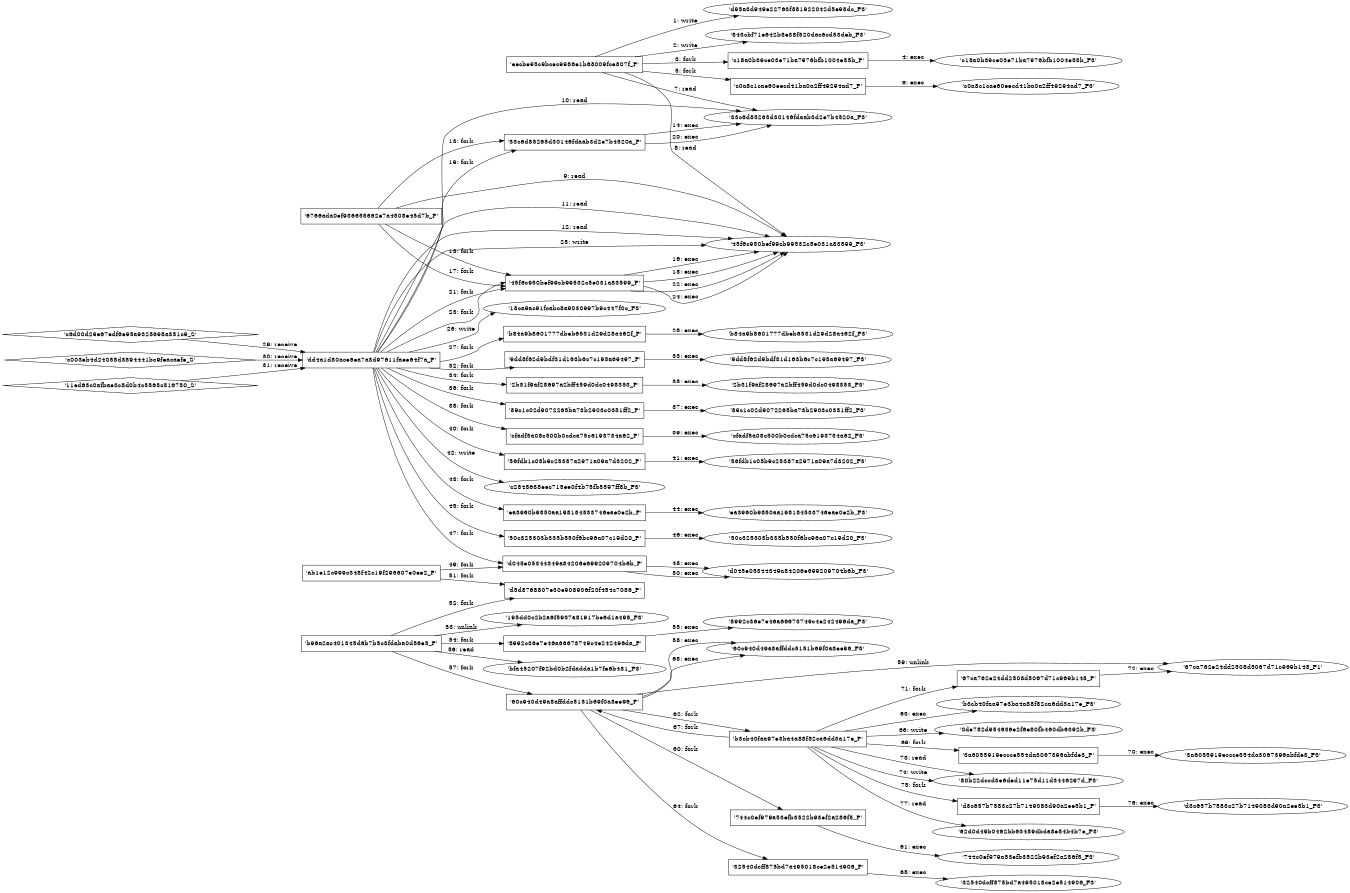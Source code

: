 digraph "D:\Learning\Paper\apt\基于CTI的攻击预警\Dataset\攻击图\ASGfromALLCTI\Threat Roundup for April 19 to April 26.dot" {
rankdir="LR"
size="9"
fixedsize="false"
splines="true"
nodesep=0.3
ranksep=0
fontsize=10
overlap="scalexy"
engine= "neato"
	"'d95a3d949e22763f881922042d5e98dc_F3'" [node_type=file shape=ellipse]
	"'eecbe95c9bcec9986e1b68009fce807f_P'" [node_type=Process shape=box]
	"'eecbe95c9bcec9986e1b68009fce807f_P'" -> "'d95a3d949e22763f881922042d5e98dc_F3'" [label="1: write"]
	"'843cbf71e642b8e38f520dac6cd53deb_F3'" [node_type=file shape=ellipse]
	"'eecbe95c9bcec9986e1b68009fce807f_P'" [node_type=Process shape=box]
	"'eecbe95c9bcec9986e1b68009fce807f_P'" -> "'843cbf71e642b8e38f520dac6cd53deb_F3'" [label="2: write"]
	"'eecbe95c9bcec9986e1b68009fce807f_P'" [node_type=Process shape=box]
	"'c18a0b39ce03e71ba7976bfb1004e55b_P'" [node_type=Process shape=box]
	"'eecbe95c9bcec9986e1b68009fce807f_P'" -> "'c18a0b39ce03e71ba7976bfb1004e55b_P'" [label="3: fork"]
	"'c18a0b39ce03e71ba7976bfb1004e55b_P'" [node_type=Process shape=box]
	"'c18a0b39ce03e71ba7976bfb1004e55b_F3'" [node_type=File shape=ellipse]
	"'c18a0b39ce03e71ba7976bfb1004e55b_P'" -> "'c18a0b39ce03e71ba7976bfb1004e55b_F3'" [label="4: exec"]
	"'eecbe95c9bcec9986e1b68009fce807f_P'" [node_type=Process shape=box]
	"'c0a8c1cae60eecd41ba0a2ff49294ad7_P'" [node_type=Process shape=box]
	"'eecbe95c9bcec9986e1b68009fce807f_P'" -> "'c0a8c1cae60eecd41ba0a2ff49294ad7_P'" [label="5: fork"]
	"'c0a8c1cae60eecd41ba0a2ff49294ad7_P'" [node_type=Process shape=box]
	"'c0a8c1cae60eecd41ba0a2ff49294ad7_F3'" [node_type=File shape=ellipse]
	"'c0a8c1cae60eecd41ba0a2ff49294ad7_P'" -> "'c0a8c1cae60eecd41ba0a2ff49294ad7_F3'" [label="6: exec"]
	"'33c6d85265d30146fdaab3d2e7b4520a_F3'" [node_type=file shape=ellipse]
	"'eecbe95c9bcec9986e1b68009fce807f_P'" [node_type=Process shape=box]
	"'eecbe95c9bcec9986e1b68009fce807f_P'" -> "'33c6d85265d30146fdaab3d2e7b4520a_F3'" [label="7: read"]
	"'45f6c950bef99cb99532c5e031a83599_F3'" [node_type=file shape=ellipse]
	"'eecbe95c9bcec9986e1b68009fce807f_P'" [node_type=Process shape=box]
	"'eecbe95c9bcec9986e1b68009fce807f_P'" -> "'45f6c950bef99cb99532c5e031a83599_F3'" [label="8: read"]
	"'45f6c950bef99cb99532c5e031a83599_F3'" [node_type=file shape=ellipse]
	"'6766ada0ef936655662e7a4508e45d7b_P'" [node_type=Process shape=box]
	"'6766ada0ef936655662e7a4508e45d7b_P'" -> "'45f6c950bef99cb99532c5e031a83599_F3'" [label="9: read"]
	"'33c6d85265d30146fdaab3d2e7b4520a_F3'" [node_type=file shape=ellipse]
	"'dd4a1d80ace6ea7a3d97611faee64f7a_P'" [node_type=Process shape=box]
	"'dd4a1d80ace6ea7a3d97611faee64f7a_P'" -> "'33c6d85265d30146fdaab3d2e7b4520a_F3'" [label="10: read"]
	"'45f6c950bef99cb99532c5e031a83599_F3'" [node_type=file shape=ellipse]
	"'dd4a1d80ace6ea7a3d97611faee64f7a_P'" [node_type=Process shape=box]
	"'dd4a1d80ace6ea7a3d97611faee64f7a_P'" -> "'45f6c950bef99cb99532c5e031a83599_F3'" [label="11: read"]
	"'45f6c950bef99cb99532c5e031a83599_F3'" [node_type=file shape=ellipse]
	"'dd4a1d80ace6ea7a3d97611faee64f7a_P'" [node_type=Process shape=box]
	"'dd4a1d80ace6ea7a3d97611faee64f7a_P'" -> "'45f6c950bef99cb99532c5e031a83599_F3'" [label="12: read"]
	"'6766ada0ef936655662e7a4508e45d7b_P'" [node_type=Process shape=box]
	"'33c6d85265d30146fdaab3d2e7b4520a_P'" [node_type=Process shape=box]
	"'6766ada0ef936655662e7a4508e45d7b_P'" -> "'33c6d85265d30146fdaab3d2e7b4520a_P'" [label="13: fork"]
	"'33c6d85265d30146fdaab3d2e7b4520a_P'" [node_type=Process shape=box]
	"'33c6d85265d30146fdaab3d2e7b4520a_F3'" [node_type=File shape=ellipse]
	"'33c6d85265d30146fdaab3d2e7b4520a_P'" -> "'33c6d85265d30146fdaab3d2e7b4520a_F3'" [label="14: exec"]
	"'6766ada0ef936655662e7a4508e45d7b_P'" [node_type=Process shape=box]
	"'45f6c950bef99cb99532c5e031a83599_P'" [node_type=Process shape=box]
	"'6766ada0ef936655662e7a4508e45d7b_P'" -> "'45f6c950bef99cb99532c5e031a83599_P'" [label="15: fork"]
	"'45f6c950bef99cb99532c5e031a83599_P'" [node_type=Process shape=box]
	"'45f6c950bef99cb99532c5e031a83599_F3'" [node_type=File shape=ellipse]
	"'45f6c950bef99cb99532c5e031a83599_P'" -> "'45f6c950bef99cb99532c5e031a83599_F3'" [label="16: exec"]
	"'6766ada0ef936655662e7a4508e45d7b_P'" [node_type=Process shape=box]
	"'45f6c950bef99cb99532c5e031a83599_P'" [node_type=Process shape=box]
	"'6766ada0ef936655662e7a4508e45d7b_P'" -> "'45f6c950bef99cb99532c5e031a83599_P'" [label="17: fork"]
	"'45f6c950bef99cb99532c5e031a83599_P'" [node_type=Process shape=box]
	"'45f6c950bef99cb99532c5e031a83599_F3'" [node_type=File shape=ellipse]
	"'45f6c950bef99cb99532c5e031a83599_P'" -> "'45f6c950bef99cb99532c5e031a83599_F3'" [label="18: exec"]
	"'dd4a1d80ace6ea7a3d97611faee64f7a_P'" [node_type=Process shape=box]
	"'33c6d85265d30146fdaab3d2e7b4520a_P'" [node_type=Process shape=box]
	"'dd4a1d80ace6ea7a3d97611faee64f7a_P'" -> "'33c6d85265d30146fdaab3d2e7b4520a_P'" [label="19: fork"]
	"'33c6d85265d30146fdaab3d2e7b4520a_P'" [node_type=Process shape=box]
	"'33c6d85265d30146fdaab3d2e7b4520a_F3'" [node_type=File shape=ellipse]
	"'33c6d85265d30146fdaab3d2e7b4520a_P'" -> "'33c6d85265d30146fdaab3d2e7b4520a_F3'" [label="20: exec"]
	"'dd4a1d80ace6ea7a3d97611faee64f7a_P'" [node_type=Process shape=box]
	"'45f6c950bef99cb99532c5e031a83599_P'" [node_type=Process shape=box]
	"'dd4a1d80ace6ea7a3d97611faee64f7a_P'" -> "'45f6c950bef99cb99532c5e031a83599_P'" [label="21: fork"]
	"'45f6c950bef99cb99532c5e031a83599_P'" [node_type=Process shape=box]
	"'45f6c950bef99cb99532c5e031a83599_F3'" [node_type=File shape=ellipse]
	"'45f6c950bef99cb99532c5e031a83599_P'" -> "'45f6c950bef99cb99532c5e031a83599_F3'" [label="22: exec"]
	"'dd4a1d80ace6ea7a3d97611faee64f7a_P'" [node_type=Process shape=box]
	"'45f6c950bef99cb99532c5e031a83599_P'" [node_type=Process shape=box]
	"'dd4a1d80ace6ea7a3d97611faee64f7a_P'" -> "'45f6c950bef99cb99532c5e031a83599_P'" [label="23: fork"]
	"'45f6c950bef99cb99532c5e031a83599_P'" [node_type=Process shape=box]
	"'45f6c950bef99cb99532c5e031a83599_F3'" [node_type=File shape=ellipse]
	"'45f6c950bef99cb99532c5e031a83599_P'" -> "'45f6c950bef99cb99532c5e031a83599_F3'" [label="24: exec"]
	"'45f6c950bef99cb99532c5e031a83599_F3'" [node_type=file shape=ellipse]
	"'dd4a1d80ace6ea7a3d97611faee64f7a_P'" [node_type=Process shape=box]
	"'dd4a1d80ace6ea7a3d97611faee64f7a_P'" -> "'45f6c950bef99cb99532c5e031a83599_F3'" [label="25: write"]
	"'18ca9ac91fcabc8a9030997b9c447f0c_F3'" [node_type=file shape=ellipse]
	"'dd4a1d80ace6ea7a3d97611faee64f7a_P'" [node_type=Process shape=box]
	"'dd4a1d80ace6ea7a3d97611faee64f7a_P'" -> "'18ca9ac91fcabc8a9030997b9c447f0c_F3'" [label="26: write"]
	"'dd4a1d80ace6ea7a3d97611faee64f7a_P'" [node_type=Process shape=box]
	"'b84a9b8601777dbeb6531d29d28a462f_P'" [node_type=Process shape=box]
	"'dd4a1d80ace6ea7a3d97611faee64f7a_P'" -> "'b84a9b8601777dbeb6531d29d28a462f_P'" [label="27: fork"]
	"'b84a9b8601777dbeb6531d29d28a462f_P'" [node_type=Process shape=box]
	"'b84a9b8601777dbeb6531d29d28a462f_F3'" [node_type=File shape=ellipse]
	"'b84a9b8601777dbeb6531d29d28a462f_P'" -> "'b84a9b8601777dbeb6531d29d28a462f_F3'" [label="28: exec"]
	"'dd4a1d80ace6ea7a3d97611faee64f7a_P'" [node_type=Process shape=box]
	"'c6d00d29e67edf6e95a9325698a351c9_S'" [node_type=Socket shape=diamond]
	"'c6d00d29e67edf6e95a9325698a351c9_S'" -> "'dd4a1d80ace6ea7a3d97611faee64f7a_P'" [label="29: receive"]
	"'dd4a1d80ace6ea7a3d97611faee64f7a_P'" [node_type=Process shape=box]
	"'c003eb4d24058d3894441bc9feacaefe_S'" [node_type=Socket shape=diamond]
	"'c003eb4d24058d3894441bc9feacaefe_S'" -> "'dd4a1d80ace6ea7a3d97611faee64f7a_P'" [label="30: receive"]
	"'dd4a1d80ace6ea7a3d97611faee64f7a_P'" [node_type=Process shape=box]
	"'11ed63c0afbae3c8d0b4c5565c516750_S'" [node_type=Socket shape=diamond]
	"'11ed63c0afbae3c8d0b4c5565c516750_S'" -> "'dd4a1d80ace6ea7a3d97611faee64f7a_P'" [label="31: receive"]
	"'dd4a1d80ace6ea7a3d97611faee64f7a_P'" [node_type=Process shape=box]
	"'9dd8f62d9bdf31d163b6c7c195a69497_P'" [node_type=Process shape=box]
	"'dd4a1d80ace6ea7a3d97611faee64f7a_P'" -> "'9dd8f62d9bdf31d163b6c7c195a69497_P'" [label="32: fork"]
	"'9dd8f62d9bdf31d163b6c7c195a69497_P'" [node_type=Process shape=box]
	"'9dd8f62d9bdf31d163b6c7c195a69497_F3'" [node_type=File shape=ellipse]
	"'9dd8f62d9bdf31d163b6c7c195a69497_P'" -> "'9dd8f62d9bdf31d163b6c7c195a69497_F3'" [label="33: exec"]
	"'dd4a1d80ace6ea7a3d97611faee64f7a_P'" [node_type=Process shape=box]
	"'2b31f9af28697a2bff459d0dc0498353_P'" [node_type=Process shape=box]
	"'dd4a1d80ace6ea7a3d97611faee64f7a_P'" -> "'2b31f9af28697a2bff459d0dc0498353_P'" [label="34: fork"]
	"'2b31f9af28697a2bff459d0dc0498353_P'" [node_type=Process shape=box]
	"'2b31f9af28697a2bff459d0dc0498353_F3'" [node_type=File shape=ellipse]
	"'2b31f9af28697a2bff459d0dc0498353_P'" -> "'2b31f9af28697a2bff459d0dc0498353_F3'" [label="35: exec"]
	"'dd4a1d80ace6ea7a3d97611faee64f7a_P'" [node_type=Process shape=box]
	"'89c1c02d9072265ba73b2903c0351ff2_P'" [node_type=Process shape=box]
	"'dd4a1d80ace6ea7a3d97611faee64f7a_P'" -> "'89c1c02d9072265ba73b2903c0351ff2_P'" [label="36: fork"]
	"'89c1c02d9072265ba73b2903c0351ff2_P'" [node_type=Process shape=box]
	"'89c1c02d9072265ba73b2903c0351ff2_F3'" [node_type=File shape=ellipse]
	"'89c1c02d9072265ba73b2903c0351ff2_P'" -> "'89c1c02d9072265ba73b2903c0351ff2_F3'" [label="37: exec"]
	"'dd4a1d80ace6ea7a3d97611faee64f7a_P'" [node_type=Process shape=box]
	"'cfadf5a08c500b0cdca75c6193734a62_P'" [node_type=Process shape=box]
	"'dd4a1d80ace6ea7a3d97611faee64f7a_P'" -> "'cfadf5a08c500b0cdca75c6193734a62_P'" [label="38: fork"]
	"'cfadf5a08c500b0cdca75c6193734a62_P'" [node_type=Process shape=box]
	"'cfadf5a08c500b0cdca75c6193734a62_F3'" [node_type=File shape=ellipse]
	"'cfadf5a08c500b0cdca75c6193734a62_P'" -> "'cfadf5a08c500b0cdca75c6193734a62_F3'" [label="39: exec"]
	"'dd4a1d80ace6ea7a3d97611faee64f7a_P'" [node_type=Process shape=box]
	"'56fdb1c05b9c25387a2971a09a7d3202_P'" [node_type=Process shape=box]
	"'dd4a1d80ace6ea7a3d97611faee64f7a_P'" -> "'56fdb1c05b9c25387a2971a09a7d3202_P'" [label="40: fork"]
	"'56fdb1c05b9c25387a2971a09a7d3202_P'" [node_type=Process shape=box]
	"'56fdb1c05b9c25387a2971a09a7d3202_F3'" [node_type=File shape=ellipse]
	"'56fdb1c05b9c25387a2971a09a7d3202_P'" -> "'56fdb1c05b9c25387a2971a09a7d3202_F3'" [label="41: exec"]
	"'c2848688eec715ee0f4b75fb5597ff8b_F3'" [node_type=file shape=ellipse]
	"'dd4a1d80ace6ea7a3d97611faee64f7a_P'" [node_type=Process shape=box]
	"'dd4a1d80ace6ea7a3d97611faee64f7a_P'" -> "'c2848688eec715ee0f4b75fb5597ff8b_F3'" [label="42: write"]
	"'dd4a1d80ace6ea7a3d97611faee64f7a_P'" [node_type=Process shape=box]
	"'ea3960b9850aa198184533746eae0e2b_P'" [node_type=Process shape=box]
	"'dd4a1d80ace6ea7a3d97611faee64f7a_P'" -> "'ea3960b9850aa198184533746eae0e2b_P'" [label="43: fork"]
	"'ea3960b9850aa198184533746eae0e2b_P'" [node_type=Process shape=box]
	"'ea3960b9850aa198184533746eae0e2b_F3'" [node_type=File shape=ellipse]
	"'ea3960b9850aa198184533746eae0e2b_P'" -> "'ea3960b9850aa198184533746eae0e2b_F3'" [label="44: exec"]
	"'dd4a1d80ace6ea7a3d97611faee64f7a_P'" [node_type=Process shape=box]
	"'50c325303b335b550f6bc96a07c19d20_P'" [node_type=Process shape=box]
	"'dd4a1d80ace6ea7a3d97611faee64f7a_P'" -> "'50c325303b335b550f6bc96a07c19d20_P'" [label="45: fork"]
	"'50c325303b335b550f6bc96a07c19d20_P'" [node_type=Process shape=box]
	"'50c325303b335b550f6bc96a07c19d20_F3'" [node_type=File shape=ellipse]
	"'50c325303b335b550f6bc96a07c19d20_P'" -> "'50c325303b335b550f6bc96a07c19d20_F3'" [label="46: exec"]
	"'dd4a1d80ace6ea7a3d97611faee64f7a_P'" [node_type=Process shape=box]
	"'d045e05344349a84206e699209704b6b_P'" [node_type=Process shape=box]
	"'dd4a1d80ace6ea7a3d97611faee64f7a_P'" -> "'d045e05344349a84206e699209704b6b_P'" [label="47: fork"]
	"'d045e05344349a84206e699209704b6b_P'" [node_type=Process shape=box]
	"'d045e05344349a84206e699209704b6b_F3'" [node_type=File shape=ellipse]
	"'d045e05344349a84206e699209704b6b_P'" -> "'d045e05344349a84206e699209704b6b_F3'" [label="48: exec"]
	"'ab1e12c999c348f42c19f296607e0ee2_P'" [node_type=Process shape=box]
	"'d045e05344349a84206e699209704b6b_P'" [node_type=Process shape=box]
	"'ab1e12c999c348f42c19f296607e0ee2_P'" -> "'d045e05344349a84206e699209704b6b_P'" [label="49: fork"]
	"'d045e05344349a84206e699209704b6b_P'" [node_type=Process shape=box]
	"'d045e05344349a84206e699209704b6b_F3'" [node_type=File shape=ellipse]
	"'d045e05344349a84206e699209704b6b_P'" -> "'d045e05344349a84206e699209704b6b_F3'" [label="50: exec"]
	"'ab1e12c999c348f42c19f296607e0ee2_P'" [node_type=Process shape=box]
	"'d5d8768807e30e908906f20f454c7086_P'" [node_type=Process shape=box]
	"'ab1e12c999c348f42c19f296607e0ee2_P'" -> "'d5d8768807e30e908906f20f454c7086_P'" [label="51: fork"]
	"'b96a2ac401345d6b7b5c3fdaba0d56e5_P'" [node_type=Process shape=box]
	"'d5d8768807e30e908906f20f454c7086_P'" [node_type=Process shape=box]
	"'b96a2ac401345d6b7b5c3fdaba0d56e5_P'" -> "'d5d8768807e30e908906f20f454c7086_P'" [label="52: fork"]
	"'195dd0c2b2a6f5937a81917be6d1a498_F3'" [node_type=file shape=ellipse]
	"'b96a2ac401345d6b7b5c3fdaba0d56e5_P'" [node_type=Process shape=box]
	"'b96a2ac401345d6b7b5c3fdaba0d56e5_P'" -> "'195dd0c2b2a6f5937a81917be6d1a498_F3'" [label="53: unlink"]
	"'b96a2ac401345d6b7b5c3fdaba0d56e5_P'" [node_type=Process shape=box]
	"'8992c36e7e46a66673749c4e242496da_P'" [node_type=Process shape=box]
	"'b96a2ac401345d6b7b5c3fdaba0d56e5_P'" -> "'8992c36e7e46a66673749c4e242496da_P'" [label="54: fork"]
	"'8992c36e7e46a66673749c4e242496da_P'" [node_type=Process shape=box]
	"'8992c36e7e46a66673749c4e242496da_F3'" [node_type=File shape=ellipse]
	"'8992c36e7e46a66673749c4e242496da_P'" -> "'8992c36e7e46a66673749c4e242496da_F3'" [label="55: exec"]
	"'bfa45207f92bd0b2fdadda1b7fe6b481_F3'" [node_type=file shape=ellipse]
	"'b96a2ac401345d6b7b5c3fdaba0d56e5_P'" [node_type=Process shape=box]
	"'b96a2ac401345d6b7b5c3fdaba0d56e5_P'" -> "'bfa45207f92bd0b2fdadda1b7fe6b481_F3'" [label="56: read"]
	"'b96a2ac401345d6b7b5c3fdaba0d56e5_P'" [node_type=Process shape=box]
	"'60c940d49a8affddc5151b69f0a8ee96_P'" [node_type=Process shape=box]
	"'b96a2ac401345d6b7b5c3fdaba0d56e5_P'" -> "'60c940d49a8affddc5151b69f0a8ee96_P'" [label="57: fork"]
	"'60c940d49a8affddc5151b69f0a8ee96_P'" [node_type=Process shape=box]
	"'60c940d49a8affddc5151b69f0a8ee96_F3'" [node_type=File shape=ellipse]
	"'60c940d49a8affddc5151b69f0a8ee96_P'" -> "'60c940d49a8affddc5151b69f0a8ee96_F3'" [label="58: exec"]
	"'67ca762e24dd2508d5067d71c969b148_F1'" [node_type=file shape=ellipse]
	"'60c940d49a8affddc5151b69f0a8ee96_P'" [node_type=Process shape=box]
	"'60c940d49a8affddc5151b69f0a8ee96_P'" -> "'67ca762e24dd2508d5067d71c969b148_F1'" [label="59: unlink"]
	"'60c940d49a8affddc5151b69f0a8ee96_P'" [node_type=Process shape=box]
	"'744c0ef979a53efb3522b93ef2a286f5_P'" [node_type=Process shape=box]
	"'60c940d49a8affddc5151b69f0a8ee96_P'" -> "'744c0ef979a53efb3522b93ef2a286f5_P'" [label="60: fork"]
	"'744c0ef979a53efb3522b93ef2a286f5_P'" [node_type=Process shape=box]
	"'744c0ef979a53efb3522b93ef2a286f5_F3'" [node_type=File shape=ellipse]
	"'744c0ef979a53efb3522b93ef2a286f5_P'" -> "'744c0ef979a53efb3522b93ef2a286f5_F3'" [label="61: exec"]
	"'60c940d49a8affddc5151b69f0a8ee96_P'" [node_type=Process shape=box]
	"'b3cb40faa97e3ba4a88f82ca6dd3a17e_P'" [node_type=Process shape=box]
	"'60c940d49a8affddc5151b69f0a8ee96_P'" -> "'b3cb40faa97e3ba4a88f82ca6dd3a17e_P'" [label="62: fork"]
	"'b3cb40faa97e3ba4a88f82ca6dd3a17e_P'" [node_type=Process shape=box]
	"'b3cb40faa97e3ba4a88f82ca6dd3a17e_F3'" [node_type=File shape=ellipse]
	"'b3cb40faa97e3ba4a88f82ca6dd3a17e_P'" -> "'b3cb40faa97e3ba4a88f82ca6dd3a17e_F3'" [label="63: exec"]
	"'60c940d49a8affddc5151b69f0a8ee96_P'" [node_type=Process shape=box]
	"'32540dcff875bd7a495018ce2e514906_P'" [node_type=Process shape=box]
	"'60c940d49a8affddc5151b69f0a8ee96_P'" -> "'32540dcff875bd7a495018ce2e514906_P'" [label="64: fork"]
	"'32540dcff875bd7a495018ce2e514906_P'" [node_type=Process shape=box]
	"'32540dcff875bd7a495018ce2e514906_F3'" [node_type=File shape=ellipse]
	"'32540dcff875bd7a495018ce2e514906_P'" -> "'32540dcff875bd7a495018ce2e514906_F3'" [label="65: exec"]
	"'0de782d954636e2f6e80fb460db6392b_F3'" [node_type=file shape=ellipse]
	"'b3cb40faa97e3ba4a88f82ca6dd3a17e_P'" [node_type=Process shape=box]
	"'b3cb40faa97e3ba4a88f82ca6dd3a17e_P'" -> "'0de782d954636e2f6e80fb460db6392b_F3'" [label="66: write"]
	"'b3cb40faa97e3ba4a88f82ca6dd3a17e_P'" [node_type=Process shape=box]
	"'60c940d49a8affddc5151b69f0a8ee96_P'" [node_type=Process shape=box]
	"'b3cb40faa97e3ba4a88f82ca6dd3a17e_P'" -> "'60c940d49a8affddc5151b69f0a8ee96_P'" [label="67: fork"]
	"'60c940d49a8affddc5151b69f0a8ee96_P'" [node_type=Process shape=box]
	"'60c940d49a8affddc5151b69f0a8ee96_F3'" [node_type=File shape=ellipse]
	"'60c940d49a8affddc5151b69f0a8ee96_P'" -> "'60c940d49a8affddc5151b69f0a8ee96_F3'" [label="68: exec"]
	"'b3cb40faa97e3ba4a88f82ca6dd3a17e_P'" [node_type=Process shape=box]
	"'3a6055919eccce554da3067396abfde3_P'" [node_type=Process shape=box]
	"'b3cb40faa97e3ba4a88f82ca6dd3a17e_P'" -> "'3a6055919eccce554da3067396abfde3_P'" [label="69: fork"]
	"'3a6055919eccce554da3067396abfde3_P'" [node_type=Process shape=box]
	"'3a6055919eccce554da3067396abfde3_F3'" [node_type=File shape=ellipse]
	"'3a6055919eccce554da3067396abfde3_P'" -> "'3a6055919eccce554da3067396abfde3_F3'" [label="70: exec"]
	"'b3cb40faa97e3ba4a88f82ca6dd3a17e_P'" [node_type=Process shape=box]
	"'67ca762e24dd2508d5067d71c969b148_P'" [node_type=Process shape=box]
	"'b3cb40faa97e3ba4a88f82ca6dd3a17e_P'" -> "'67ca762e24dd2508d5067d71c969b148_P'" [label="71: fork"]
	"'67ca762e24dd2508d5067d71c969b148_P'" [node_type=Process shape=box]
	"'67ca762e24dd2508d5067d71c969b148_F1'" [node_type=File shape=ellipse]
	"'67ca762e24dd2508d5067d71c969b148_P'" -> "'67ca762e24dd2508d5067d71c969b148_F1'" [label="72: exec"]
	"'80b22dccd3e6ded11e75d11d3446297d_F3'" [node_type=file shape=ellipse]
	"'b3cb40faa97e3ba4a88f82ca6dd3a17e_P'" [node_type=Process shape=box]
	"'b3cb40faa97e3ba4a88f82ca6dd3a17e_P'" -> "'80b22dccd3e6ded11e75d11d3446297d_F3'" [label="73: read"]
	"'80b22dccd3e6ded11e75d11d3446297d_F3'" [node_type=file shape=ellipse]
	"'b3cb40faa97e3ba4a88f82ca6dd3a17e_P'" [node_type=Process shape=box]
	"'b3cb40faa97e3ba4a88f82ca6dd3a17e_P'" -> "'80b22dccd3e6ded11e75d11d3446297d_F3'" [label="74: write"]
	"'b3cb40faa97e3ba4a88f82ca6dd3a17e_P'" [node_type=Process shape=box]
	"'d3c657b7583c27b7149083d90a2ee5b1_P'" [node_type=Process shape=box]
	"'b3cb40faa97e3ba4a88f82ca6dd3a17e_P'" -> "'d3c657b7583c27b7149083d90a2ee5b1_P'" [label="75: fork"]
	"'d3c657b7583c27b7149083d90a2ee5b1_P'" [node_type=Process shape=box]
	"'d3c657b7583c27b7149083d90a2ee5b1_F3'" [node_type=File shape=ellipse]
	"'d3c657b7583c27b7149083d90a2ee5b1_P'" -> "'d3c657b7583c27b7149083d90a2ee5b1_F3'" [label="76: exec"]
	"'62d0d49b0462bb63489dbda8e84b4b7e_F3'" [node_type=file shape=ellipse]
	"'b3cb40faa97e3ba4a88f82ca6dd3a17e_P'" [node_type=Process shape=box]
	"'b3cb40faa97e3ba4a88f82ca6dd3a17e_P'" -> "'62d0d49b0462bb63489dbda8e84b4b7e_F3'" [label="77: read"]
}
